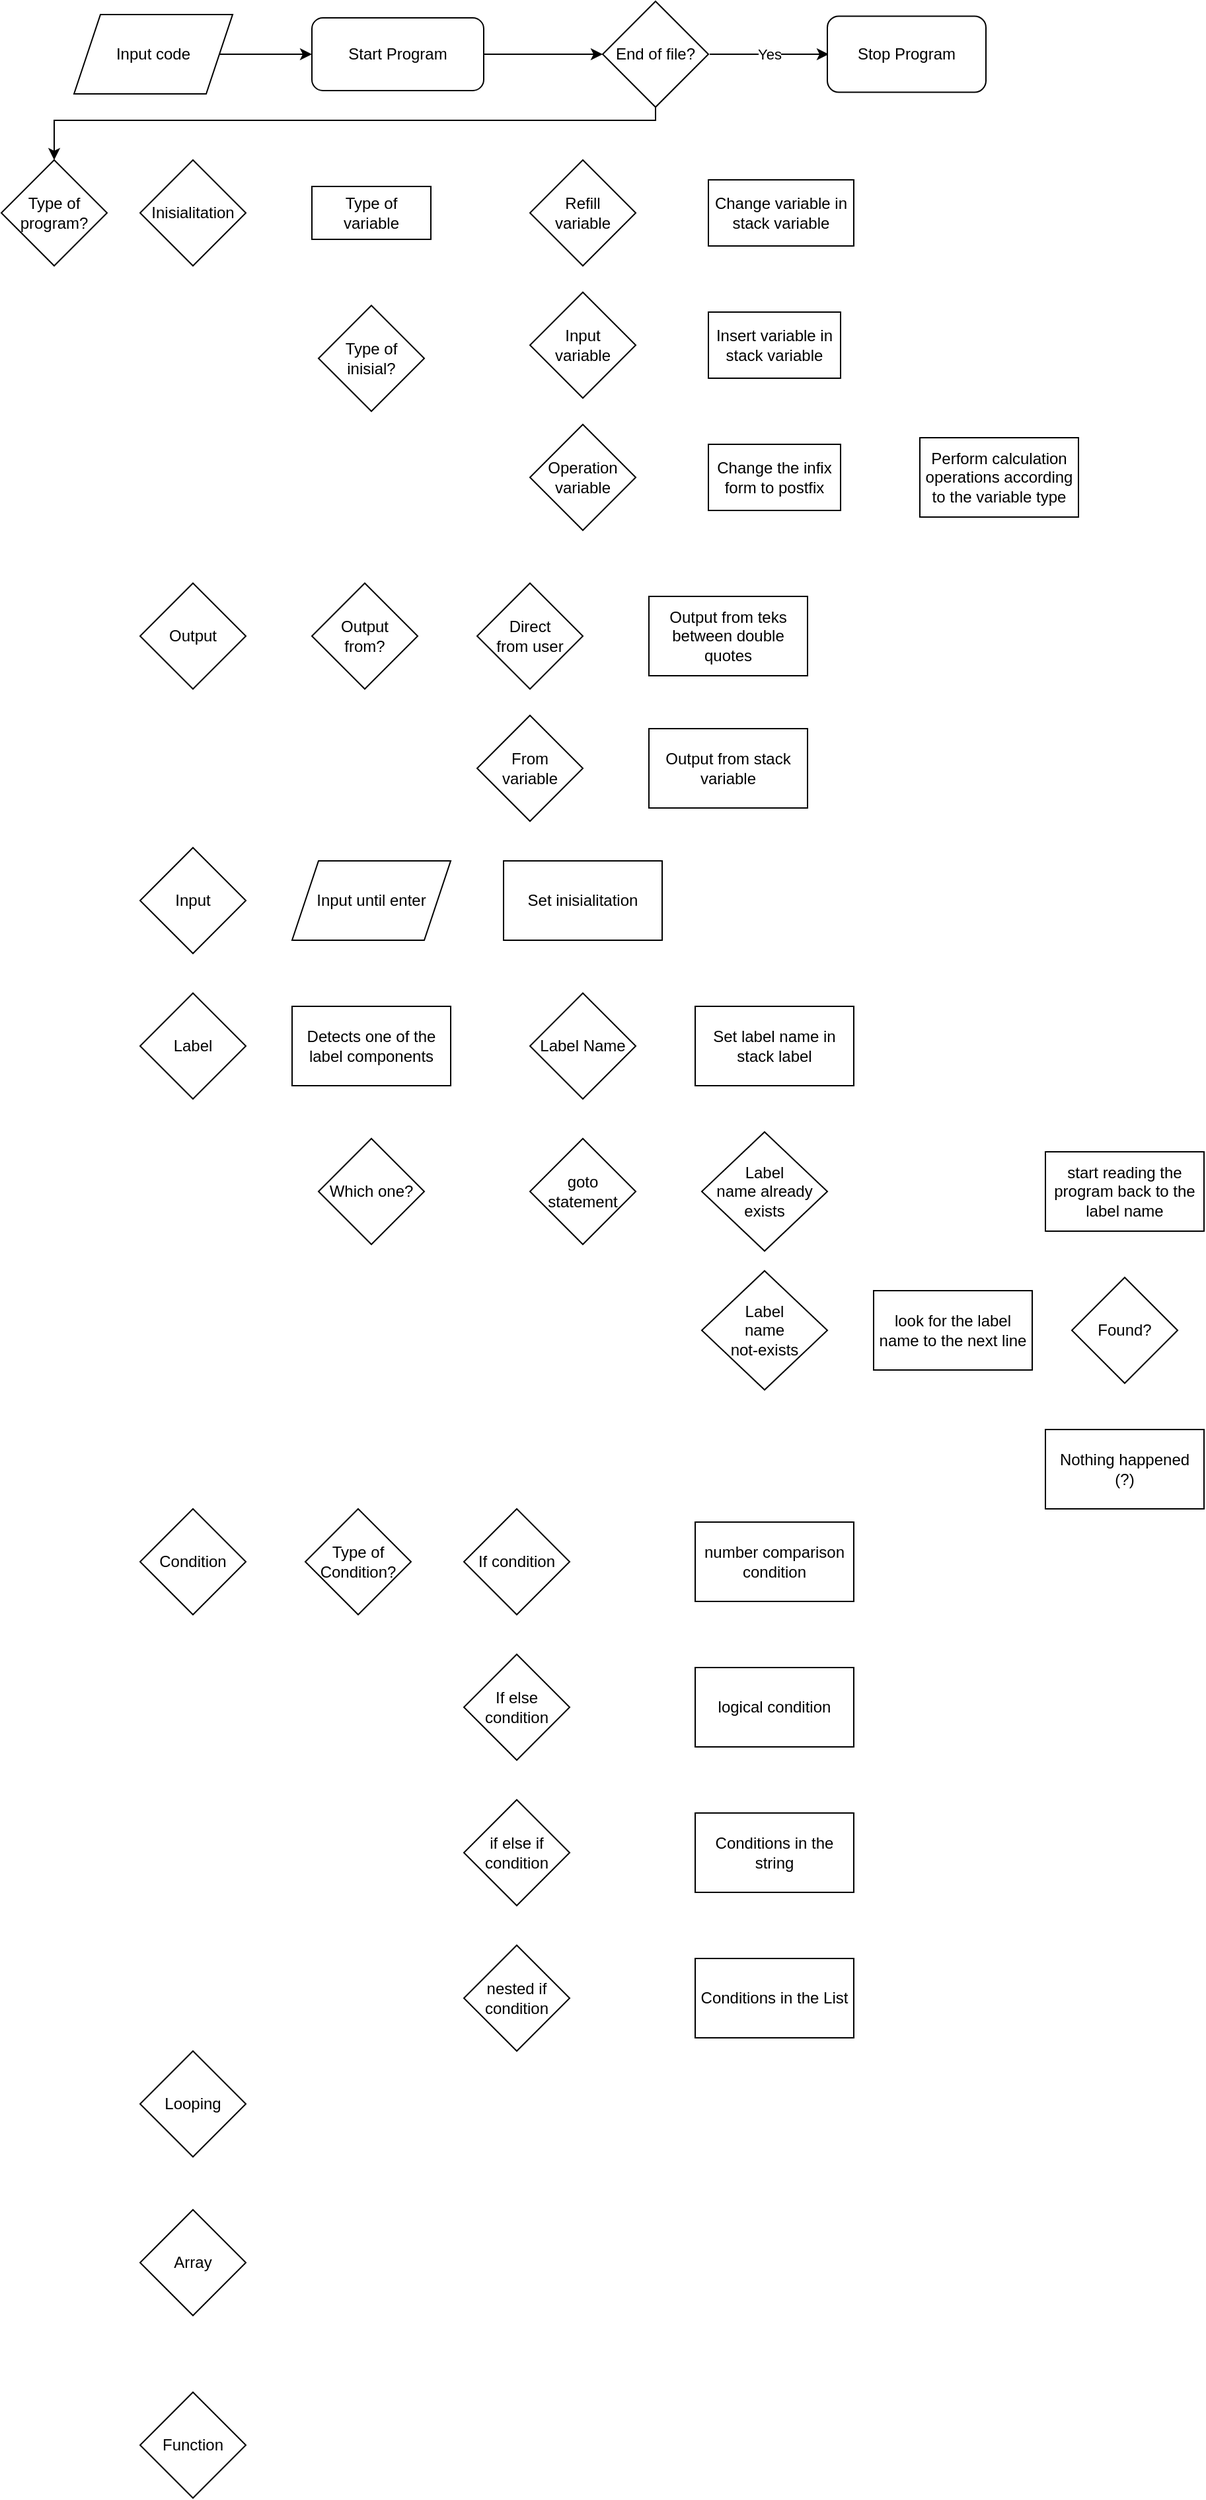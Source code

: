 <mxfile version="22.0.8" type="device">
  <diagram name="Halaman-1" id="1nc28jSzTPdm_pfPCFTR">
    <mxGraphModel dx="588" dy="372" grid="1" gridSize="10" guides="1" tooltips="1" connect="1" arrows="1" fold="1" page="1" pageScale="1" pageWidth="1500" pageHeight="3000" math="0" shadow="0">
      <root>
        <mxCell id="0" />
        <mxCell id="1" parent="0" />
        <mxCell id="ZSAQHpN-eL0URogZfKka-9" style="edgeStyle=orthogonalEdgeStyle;rounded=0;orthogonalLoop=1;jettySize=auto;html=1;entryX=0;entryY=0.5;entryDx=0;entryDy=0;" edge="1" parent="1" source="ZSAQHpN-eL0URogZfKka-1" target="ZSAQHpN-eL0URogZfKka-6">
          <mxGeometry relative="1" as="geometry" />
        </mxCell>
        <mxCell id="ZSAQHpN-eL0URogZfKka-1" value="Start Program" style="rounded=1;whiteSpace=wrap;html=1;" vertex="1" parent="1">
          <mxGeometry x="255" y="52.5" width="130" height="55" as="geometry" />
        </mxCell>
        <mxCell id="ZSAQHpN-eL0URogZfKka-5" style="edgeStyle=orthogonalEdgeStyle;rounded=0;orthogonalLoop=1;jettySize=auto;html=1;" edge="1" parent="1" source="ZSAQHpN-eL0URogZfKka-4" target="ZSAQHpN-eL0URogZfKka-1">
          <mxGeometry relative="1" as="geometry" />
        </mxCell>
        <mxCell id="ZSAQHpN-eL0URogZfKka-4" value="Input code" style="shape=parallelogram;perimeter=parallelogramPerimeter;whiteSpace=wrap;html=1;fixedSize=1;" vertex="1" parent="1">
          <mxGeometry x="75" y="50" width="120" height="60" as="geometry" />
        </mxCell>
        <mxCell id="ZSAQHpN-eL0URogZfKka-11" value="Yes" style="edgeStyle=orthogonalEdgeStyle;rounded=0;orthogonalLoop=1;jettySize=auto;html=1;entryX=0;entryY=0.5;entryDx=0;entryDy=0;" edge="1" parent="1">
          <mxGeometry relative="1" as="geometry">
            <mxPoint x="556.0" y="80" as="sourcePoint" />
            <mxPoint x="646.0" y="80" as="targetPoint" />
          </mxGeometry>
        </mxCell>
        <mxCell id="ZSAQHpN-eL0URogZfKka-59" style="edgeStyle=orthogonalEdgeStyle;rounded=0;orthogonalLoop=1;jettySize=auto;html=1;entryX=0.5;entryY=0;entryDx=0;entryDy=0;" edge="1" parent="1" source="ZSAQHpN-eL0URogZfKka-6" target="ZSAQHpN-eL0URogZfKka-12">
          <mxGeometry relative="1" as="geometry">
            <Array as="points">
              <mxPoint x="515" y="130" />
              <mxPoint x="60" y="130" />
            </Array>
          </mxGeometry>
        </mxCell>
        <mxCell id="ZSAQHpN-eL0URogZfKka-6" value="End of file?" style="rhombus;whiteSpace=wrap;html=1;" vertex="1" parent="1">
          <mxGeometry x="475" y="40" width="80" height="80" as="geometry" />
        </mxCell>
        <mxCell id="ZSAQHpN-eL0URogZfKka-10" value="Stop Program" style="rounded=1;whiteSpace=wrap;html=1;" vertex="1" parent="1">
          <mxGeometry x="645" y="51.25" width="120" height="57.5" as="geometry" />
        </mxCell>
        <mxCell id="ZSAQHpN-eL0URogZfKka-12" value="Type of&lt;br&gt;program?" style="rhombus;whiteSpace=wrap;html=1;" vertex="1" parent="1">
          <mxGeometry x="20" y="160" width="80" height="80" as="geometry" />
        </mxCell>
        <mxCell id="ZSAQHpN-eL0URogZfKka-15" value="Inisialitation" style="rhombus;whiteSpace=wrap;html=1;" vertex="1" parent="1">
          <mxGeometry x="125" y="160" width="80" height="80" as="geometry" />
        </mxCell>
        <mxCell id="ZSAQHpN-eL0URogZfKka-16" value="Input" style="rhombus;whiteSpace=wrap;html=1;" vertex="1" parent="1">
          <mxGeometry x="125" y="680" width="80" height="80" as="geometry" />
        </mxCell>
        <mxCell id="ZSAQHpN-eL0URogZfKka-17" value="Output" style="rhombus;whiteSpace=wrap;html=1;" vertex="1" parent="1">
          <mxGeometry x="125" y="480" width="80" height="80" as="geometry" />
        </mxCell>
        <mxCell id="ZSAQHpN-eL0URogZfKka-18" value="Label" style="rhombus;whiteSpace=wrap;html=1;" vertex="1" parent="1">
          <mxGeometry x="125" y="790" width="80" height="80" as="geometry" />
        </mxCell>
        <mxCell id="ZSAQHpN-eL0URogZfKka-23" value="Condition" style="rhombus;whiteSpace=wrap;html=1;" vertex="1" parent="1">
          <mxGeometry x="125" y="1180" width="80" height="80" as="geometry" />
        </mxCell>
        <mxCell id="ZSAQHpN-eL0URogZfKka-24" value="Looping" style="rhombus;whiteSpace=wrap;html=1;" vertex="1" parent="1">
          <mxGeometry x="125" y="1590" width="80" height="80" as="geometry" />
        </mxCell>
        <mxCell id="ZSAQHpN-eL0URogZfKka-25" value="Array" style="rhombus;whiteSpace=wrap;html=1;" vertex="1" parent="1">
          <mxGeometry x="125" y="1710" width="80" height="80" as="geometry" />
        </mxCell>
        <mxCell id="ZSAQHpN-eL0URogZfKka-26" value="Function" style="rhombus;whiteSpace=wrap;html=1;" vertex="1" parent="1">
          <mxGeometry x="125" y="1848" width="80" height="80" as="geometry" />
        </mxCell>
        <mxCell id="ZSAQHpN-eL0URogZfKka-27" value="Type of&lt;br&gt;inisial?" style="rhombus;whiteSpace=wrap;html=1;" vertex="1" parent="1">
          <mxGeometry x="260" y="270" width="80" height="80" as="geometry" />
        </mxCell>
        <mxCell id="ZSAQHpN-eL0URogZfKka-28" value="Input&lt;br&gt;variable" style="rhombus;whiteSpace=wrap;html=1;" vertex="1" parent="1">
          <mxGeometry x="420" y="260" width="80" height="80" as="geometry" />
        </mxCell>
        <mxCell id="ZSAQHpN-eL0URogZfKka-29" value="Refill&lt;br&gt;variable" style="rhombus;whiteSpace=wrap;html=1;" vertex="1" parent="1">
          <mxGeometry x="420" y="160" width="80" height="80" as="geometry" />
        </mxCell>
        <mxCell id="ZSAQHpN-eL0URogZfKka-30" value="Operation&lt;br&gt;variable" style="rhombus;whiteSpace=wrap;html=1;" vertex="1" parent="1">
          <mxGeometry x="420" y="360" width="80" height="80" as="geometry" />
        </mxCell>
        <mxCell id="ZSAQHpN-eL0URogZfKka-31" value="Type of&lt;br&gt;variable" style="rounded=0;whiteSpace=wrap;html=1;" vertex="1" parent="1">
          <mxGeometry x="255" y="180" width="90" height="40" as="geometry" />
        </mxCell>
        <mxCell id="ZSAQHpN-eL0URogZfKka-32" value="Insert variable in&lt;br&gt;stack variable" style="rounded=0;whiteSpace=wrap;html=1;" vertex="1" parent="1">
          <mxGeometry x="555" y="275" width="100" height="50" as="geometry" />
        </mxCell>
        <mxCell id="ZSAQHpN-eL0URogZfKka-33" value="Change variable in&lt;br&gt;stack variable" style="rounded=0;whiteSpace=wrap;html=1;" vertex="1" parent="1">
          <mxGeometry x="555" y="175" width="110" height="50" as="geometry" />
        </mxCell>
        <mxCell id="ZSAQHpN-eL0URogZfKka-34" value="Change the infix form to postfix" style="rounded=0;whiteSpace=wrap;html=1;" vertex="1" parent="1">
          <mxGeometry x="555" y="375" width="100" height="50" as="geometry" />
        </mxCell>
        <mxCell id="ZSAQHpN-eL0URogZfKka-35" value="Perform calculation operations according to the variable type" style="rounded=0;whiteSpace=wrap;html=1;" vertex="1" parent="1">
          <mxGeometry x="715" y="370" width="120" height="60" as="geometry" />
        </mxCell>
        <mxCell id="ZSAQHpN-eL0URogZfKka-36" value="Output&lt;br&gt;from?" style="rhombus;whiteSpace=wrap;html=1;" vertex="1" parent="1">
          <mxGeometry x="255" y="480" width="80" height="80" as="geometry" />
        </mxCell>
        <mxCell id="ZSAQHpN-eL0URogZfKka-37" value="Direct&lt;br&gt;from user" style="rhombus;whiteSpace=wrap;html=1;" vertex="1" parent="1">
          <mxGeometry x="380" y="480" width="80" height="80" as="geometry" />
        </mxCell>
        <mxCell id="ZSAQHpN-eL0URogZfKka-38" value="From&lt;br&gt;variable" style="rhombus;whiteSpace=wrap;html=1;" vertex="1" parent="1">
          <mxGeometry x="380" y="580" width="80" height="80" as="geometry" />
        </mxCell>
        <mxCell id="ZSAQHpN-eL0URogZfKka-39" value="Output from teks&lt;br&gt;between double quotes" style="rounded=0;whiteSpace=wrap;html=1;" vertex="1" parent="1">
          <mxGeometry x="510" y="490" width="120" height="60" as="geometry" />
        </mxCell>
        <mxCell id="ZSAQHpN-eL0URogZfKka-40" value="Output from stack variable" style="rounded=0;whiteSpace=wrap;html=1;" vertex="1" parent="1">
          <mxGeometry x="510" y="590" width="120" height="60" as="geometry" />
        </mxCell>
        <mxCell id="ZSAQHpN-eL0URogZfKka-42" value="Input until enter" style="shape=parallelogram;perimeter=parallelogramPerimeter;whiteSpace=wrap;html=1;fixedSize=1;" vertex="1" parent="1">
          <mxGeometry x="240" y="690" width="120" height="60" as="geometry" />
        </mxCell>
        <mxCell id="ZSAQHpN-eL0URogZfKka-43" value="Set inisialitation" style="rounded=0;whiteSpace=wrap;html=1;" vertex="1" parent="1">
          <mxGeometry x="400" y="690" width="120" height="60" as="geometry" />
        </mxCell>
        <mxCell id="ZSAQHpN-eL0URogZfKka-45" value="Which one?" style="rhombus;whiteSpace=wrap;html=1;" vertex="1" parent="1">
          <mxGeometry x="260" y="900" width="80" height="80" as="geometry" />
        </mxCell>
        <mxCell id="ZSAQHpN-eL0URogZfKka-46" value="Detects one of the label components" style="rounded=0;whiteSpace=wrap;html=1;" vertex="1" parent="1">
          <mxGeometry x="240" y="800" width="120" height="60" as="geometry" />
        </mxCell>
        <mxCell id="ZSAQHpN-eL0URogZfKka-47" value="Label Name" style="rhombus;whiteSpace=wrap;html=1;" vertex="1" parent="1">
          <mxGeometry x="420" y="790" width="80" height="80" as="geometry" />
        </mxCell>
        <mxCell id="ZSAQHpN-eL0URogZfKka-48" value="goto statement" style="rhombus;whiteSpace=wrap;html=1;" vertex="1" parent="1">
          <mxGeometry x="420" y="900" width="80" height="80" as="geometry" />
        </mxCell>
        <mxCell id="ZSAQHpN-eL0URogZfKka-56" value="Set label name in stack label" style="rounded=0;whiteSpace=wrap;html=1;" vertex="1" parent="1">
          <mxGeometry x="545" y="800" width="120" height="60" as="geometry" />
        </mxCell>
        <mxCell id="ZSAQHpN-eL0URogZfKka-57" value="Label&lt;br&gt;name already&lt;br&gt;exists" style="rhombus;whiteSpace=wrap;html=1;" vertex="1" parent="1">
          <mxGeometry x="550" y="895" width="95" height="90" as="geometry" />
        </mxCell>
        <mxCell id="ZSAQHpN-eL0URogZfKka-58" value="Label&lt;br&gt;name&lt;br&gt;not-exists" style="rhombus;whiteSpace=wrap;html=1;" vertex="1" parent="1">
          <mxGeometry x="550" y="1000" width="95" height="90" as="geometry" />
        </mxCell>
        <mxCell id="ZSAQHpN-eL0URogZfKka-60" value="start reading the program back to the label name" style="rounded=0;whiteSpace=wrap;html=1;" vertex="1" parent="1">
          <mxGeometry x="810" y="910" width="120" height="60" as="geometry" />
        </mxCell>
        <mxCell id="ZSAQHpN-eL0URogZfKka-61" value="look for the label name to the next line" style="rounded=0;whiteSpace=wrap;html=1;" vertex="1" parent="1">
          <mxGeometry x="680" y="1015" width="120" height="60" as="geometry" />
        </mxCell>
        <mxCell id="ZSAQHpN-eL0URogZfKka-62" value="Found?" style="rhombus;whiteSpace=wrap;html=1;" vertex="1" parent="1">
          <mxGeometry x="830" y="1005" width="80" height="80" as="geometry" />
        </mxCell>
        <mxCell id="ZSAQHpN-eL0URogZfKka-63" value="Nothing happened&lt;br&gt;(?)" style="rounded=0;whiteSpace=wrap;html=1;" vertex="1" parent="1">
          <mxGeometry x="810" y="1120" width="120" height="60" as="geometry" />
        </mxCell>
        <mxCell id="ZSAQHpN-eL0URogZfKka-64" value="Type of&lt;br&gt;Condition?" style="rhombus;whiteSpace=wrap;html=1;" vertex="1" parent="1">
          <mxGeometry x="250" y="1180" width="80" height="80" as="geometry" />
        </mxCell>
        <mxCell id="ZSAQHpN-eL0URogZfKka-65" value="If condition" style="rhombus;whiteSpace=wrap;html=1;" vertex="1" parent="1">
          <mxGeometry x="370" y="1180" width="80" height="80" as="geometry" />
        </mxCell>
        <mxCell id="ZSAQHpN-eL0URogZfKka-66" value="If else&lt;br&gt;condition" style="rhombus;whiteSpace=wrap;html=1;" vertex="1" parent="1">
          <mxGeometry x="370" y="1290" width="80" height="80" as="geometry" />
        </mxCell>
        <mxCell id="ZSAQHpN-eL0URogZfKka-67" value="if else if&lt;br&gt;condition" style="rhombus;whiteSpace=wrap;html=1;" vertex="1" parent="1">
          <mxGeometry x="370" y="1400" width="80" height="80" as="geometry" />
        </mxCell>
        <mxCell id="ZSAQHpN-eL0URogZfKka-68" value="nested if&lt;br&gt;condition" style="rhombus;whiteSpace=wrap;html=1;" vertex="1" parent="1">
          <mxGeometry x="370" y="1510" width="80" height="80" as="geometry" />
        </mxCell>
        <mxCell id="ZSAQHpN-eL0URogZfKka-69" value="number comparison condition" style="rounded=0;whiteSpace=wrap;html=1;" vertex="1" parent="1">
          <mxGeometry x="545" y="1190" width="120" height="60" as="geometry" />
        </mxCell>
        <mxCell id="ZSAQHpN-eL0URogZfKka-70" value="logical condition" style="rounded=0;whiteSpace=wrap;html=1;" vertex="1" parent="1">
          <mxGeometry x="545" y="1300" width="120" height="60" as="geometry" />
        </mxCell>
        <mxCell id="ZSAQHpN-eL0URogZfKka-71" value="Conditions in the string" style="rounded=0;whiteSpace=wrap;html=1;" vertex="1" parent="1">
          <mxGeometry x="545" y="1410" width="120" height="60" as="geometry" />
        </mxCell>
        <mxCell id="ZSAQHpN-eL0URogZfKka-72" value="Conditions in the List" style="rounded=0;whiteSpace=wrap;html=1;" vertex="1" parent="1">
          <mxGeometry x="545" y="1520" width="120" height="60" as="geometry" />
        </mxCell>
      </root>
    </mxGraphModel>
  </diagram>
</mxfile>

